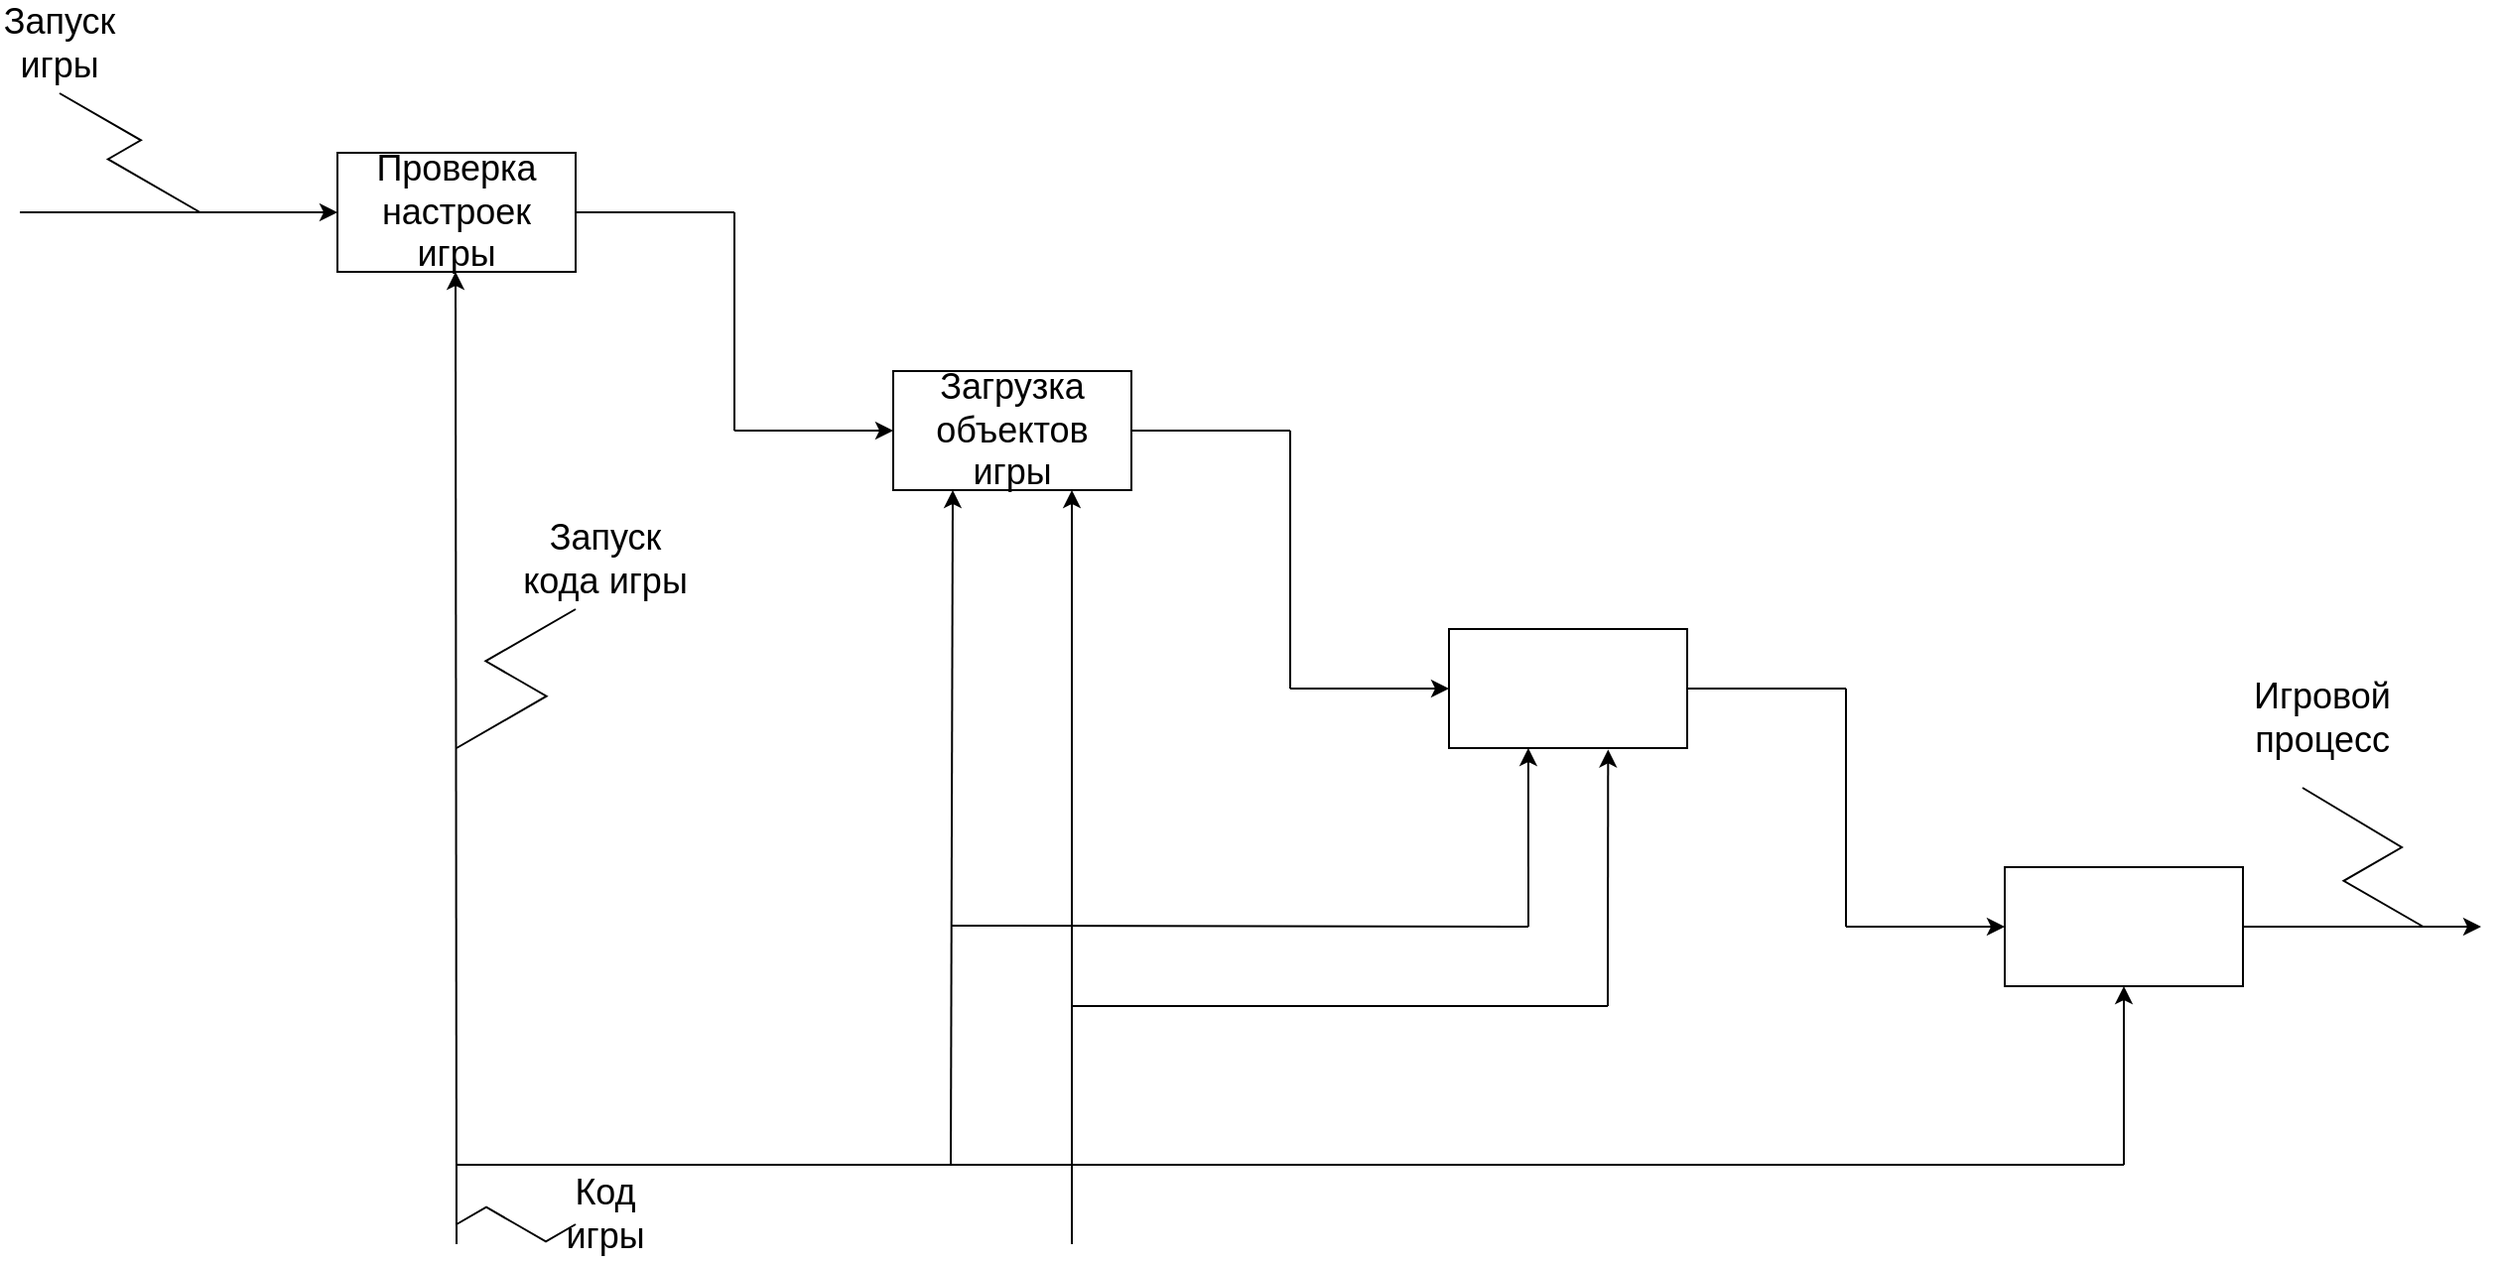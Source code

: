 <mxfile version="16.5.2" type="github">
  <diagram id="0rt308iwQVevWBFHbdOO" name="Page-1">
    <mxGraphModel dx="1479" dy="940" grid="1" gridSize="10" guides="1" tooltips="1" connect="1" arrows="1" fold="1" page="1" pageScale="1" pageWidth="827" pageHeight="1169" math="0" shadow="0">
      <root>
        <mxCell id="0" />
        <mxCell id="1" parent="0" />
        <mxCell id="VJB9siA8XY8fAcmHpxph-1" value="" style="endArrow=classic;html=1;rounded=0;" edge="1" parent="1">
          <mxGeometry width="50" height="50" relative="1" as="geometry">
            <mxPoint x="-80" y="120" as="sourcePoint" />
            <mxPoint x="80" y="120" as="targetPoint" />
          </mxGeometry>
        </mxCell>
        <mxCell id="VJB9siA8XY8fAcmHpxph-2" value="Проверка настроек игры" style="rounded=0;whiteSpace=wrap;html=1;fontSize=18;" vertex="1" parent="1">
          <mxGeometry x="80" y="90" width="120" height="60" as="geometry" />
        </mxCell>
        <mxCell id="VJB9siA8XY8fAcmHpxph-4" value="" style="endArrow=none;html=1;rounded=0;" edge="1" parent="1">
          <mxGeometry width="50" height="50" relative="1" as="geometry">
            <mxPoint x="200" y="120" as="sourcePoint" />
            <mxPoint x="280" y="120" as="targetPoint" />
          </mxGeometry>
        </mxCell>
        <mxCell id="VJB9siA8XY8fAcmHpxph-5" value="" style="endArrow=none;html=1;rounded=0;" edge="1" parent="1">
          <mxGeometry width="50" height="50" relative="1" as="geometry">
            <mxPoint x="280" y="230" as="sourcePoint" />
            <mxPoint x="280" y="120" as="targetPoint" />
          </mxGeometry>
        </mxCell>
        <mxCell id="VJB9siA8XY8fAcmHpxph-6" value="" style="endArrow=classic;html=1;rounded=0;" edge="1" parent="1">
          <mxGeometry width="50" height="50" relative="1" as="geometry">
            <mxPoint x="280" y="230" as="sourcePoint" />
            <mxPoint x="360" y="230" as="targetPoint" />
          </mxGeometry>
        </mxCell>
        <mxCell id="VJB9siA8XY8fAcmHpxph-7" value="Загрузка объектов игры" style="rounded=0;whiteSpace=wrap;html=1;fontSize=18;" vertex="1" parent="1">
          <mxGeometry x="360" y="200" width="120" height="60" as="geometry" />
        </mxCell>
        <mxCell id="VJB9siA8XY8fAcmHpxph-8" value="" style="endArrow=none;html=1;rounded=0;" edge="1" parent="1">
          <mxGeometry width="50" height="50" relative="1" as="geometry">
            <mxPoint x="480" y="230" as="sourcePoint" />
            <mxPoint x="560" y="230" as="targetPoint" />
          </mxGeometry>
        </mxCell>
        <mxCell id="VJB9siA8XY8fAcmHpxph-9" value="" style="endArrow=none;html=1;rounded=0;" edge="1" parent="1">
          <mxGeometry width="50" height="50" relative="1" as="geometry">
            <mxPoint x="560" y="360" as="sourcePoint" />
            <mxPoint x="560" y="230" as="targetPoint" />
          </mxGeometry>
        </mxCell>
        <mxCell id="VJB9siA8XY8fAcmHpxph-10" value="" style="endArrow=classic;html=1;rounded=0;" edge="1" parent="1" target="VJB9siA8XY8fAcmHpxph-11">
          <mxGeometry width="50" height="50" relative="1" as="geometry">
            <mxPoint x="560" y="360" as="sourcePoint" />
            <mxPoint x="640" y="360" as="targetPoint" />
          </mxGeometry>
        </mxCell>
        <mxCell id="VJB9siA8XY8fAcmHpxph-11" value="" style="rounded=0;whiteSpace=wrap;html=1;" vertex="1" parent="1">
          <mxGeometry x="640" y="330" width="120" height="60" as="geometry" />
        </mxCell>
        <mxCell id="VJB9siA8XY8fAcmHpxph-12" value="" style="endArrow=none;html=1;rounded=0;" edge="1" parent="1">
          <mxGeometry width="50" height="50" relative="1" as="geometry">
            <mxPoint x="760" y="360" as="sourcePoint" />
            <mxPoint x="840" y="360" as="targetPoint" />
          </mxGeometry>
        </mxCell>
        <mxCell id="VJB9siA8XY8fAcmHpxph-14" value="" style="endArrow=none;html=1;rounded=0;" edge="1" parent="1">
          <mxGeometry width="50" height="50" relative="1" as="geometry">
            <mxPoint x="840" y="480" as="sourcePoint" />
            <mxPoint x="840" y="360" as="targetPoint" />
          </mxGeometry>
        </mxCell>
        <mxCell id="VJB9siA8XY8fAcmHpxph-16" value="" style="endArrow=classic;html=1;rounded=0;" edge="1" parent="1">
          <mxGeometry width="50" height="50" relative="1" as="geometry">
            <mxPoint x="840" y="480" as="sourcePoint" />
            <mxPoint x="920" y="480" as="targetPoint" />
          </mxGeometry>
        </mxCell>
        <mxCell id="VJB9siA8XY8fAcmHpxph-17" value="" style="rounded=0;whiteSpace=wrap;html=1;" vertex="1" parent="1">
          <mxGeometry x="920" y="450" width="120" height="60" as="geometry" />
        </mxCell>
        <mxCell id="VJB9siA8XY8fAcmHpxph-18" value="" style="endArrow=classic;html=1;rounded=0;" edge="1" parent="1">
          <mxGeometry width="50" height="50" relative="1" as="geometry">
            <mxPoint x="140" y="640" as="sourcePoint" />
            <mxPoint x="139.5" y="150" as="targetPoint" />
          </mxGeometry>
        </mxCell>
        <mxCell id="VJB9siA8XY8fAcmHpxph-19" value="" style="endArrow=none;html=1;rounded=0;" edge="1" parent="1">
          <mxGeometry width="50" height="50" relative="1" as="geometry">
            <mxPoint x="140" y="600" as="sourcePoint" />
            <mxPoint x="980" y="600" as="targetPoint" />
          </mxGeometry>
        </mxCell>
        <mxCell id="VJB9siA8XY8fAcmHpxph-20" value="" style="endArrow=classic;html=1;rounded=0;entryX=0.5;entryY=1;entryDx=0;entryDy=0;" edge="1" parent="1" target="VJB9siA8XY8fAcmHpxph-17">
          <mxGeometry width="50" height="50" relative="1" as="geometry">
            <mxPoint x="980" y="600" as="sourcePoint" />
            <mxPoint x="1030" y="550" as="targetPoint" />
          </mxGeometry>
        </mxCell>
        <mxCell id="VJB9siA8XY8fAcmHpxph-21" value="" style="endArrow=classic;html=1;rounded=0;entryX=0.25;entryY=1;entryDx=0;entryDy=0;" edge="1" parent="1" target="VJB9siA8XY8fAcmHpxph-7">
          <mxGeometry width="50" height="50" relative="1" as="geometry">
            <mxPoint x="389" y="600" as="sourcePoint" />
            <mxPoint x="439" y="550" as="targetPoint" />
          </mxGeometry>
        </mxCell>
        <mxCell id="VJB9siA8XY8fAcmHpxph-22" value="" style="endArrow=none;html=1;rounded=0;" edge="1" parent="1">
          <mxGeometry width="50" height="50" relative="1" as="geometry">
            <mxPoint x="389" y="479.5" as="sourcePoint" />
            <mxPoint x="680" y="480" as="targetPoint" />
          </mxGeometry>
        </mxCell>
        <mxCell id="VJB9siA8XY8fAcmHpxph-24" value="" style="endArrow=classic;html=1;rounded=0;" edge="1" parent="1">
          <mxGeometry width="50" height="50" relative="1" as="geometry">
            <mxPoint x="450" y="640" as="sourcePoint" />
            <mxPoint x="450" y="260" as="targetPoint" />
          </mxGeometry>
        </mxCell>
        <mxCell id="VJB9siA8XY8fAcmHpxph-25" value="" style="endArrow=none;html=1;rounded=0;" edge="1" parent="1">
          <mxGeometry width="50" height="50" relative="1" as="geometry">
            <mxPoint x="450" y="520" as="sourcePoint" />
            <mxPoint x="720" y="520" as="targetPoint" />
          </mxGeometry>
        </mxCell>
        <mxCell id="VJB9siA8XY8fAcmHpxph-27" value="" style="endArrow=classic;html=1;rounded=0;entryX=0.333;entryY=1;entryDx=0;entryDy=0;entryPerimeter=0;" edge="1" parent="1" target="VJB9siA8XY8fAcmHpxph-11">
          <mxGeometry width="50" height="50" relative="1" as="geometry">
            <mxPoint x="680" y="480" as="sourcePoint" />
            <mxPoint x="730" y="430" as="targetPoint" />
          </mxGeometry>
        </mxCell>
        <mxCell id="VJB9siA8XY8fAcmHpxph-29" value="" style="endArrow=classic;html=1;rounded=0;entryX=0.668;entryY=1.012;entryDx=0;entryDy=0;entryPerimeter=0;" edge="1" parent="1" target="VJB9siA8XY8fAcmHpxph-11">
          <mxGeometry width="50" height="50" relative="1" as="geometry">
            <mxPoint x="720" y="520" as="sourcePoint" />
            <mxPoint x="770" y="470" as="targetPoint" />
          </mxGeometry>
        </mxCell>
        <mxCell id="VJB9siA8XY8fAcmHpxph-30" value="" style="edgeStyle=isometricEdgeStyle;endArrow=none;html=1;elbow=vertical;rounded=0;" edge="1" parent="1">
          <mxGeometry width="50" height="100" relative="1" as="geometry">
            <mxPoint x="10.8" y="120" as="sourcePoint" />
            <mxPoint x="-60" y="60" as="targetPoint" />
            <Array as="points">
              <mxPoint x="-30" y="90" />
            </Array>
          </mxGeometry>
        </mxCell>
        <mxCell id="VJB9siA8XY8fAcmHpxph-31" value="Запуск игры" style="text;html=1;strokeColor=none;fillColor=none;align=center;verticalAlign=middle;whiteSpace=wrap;rounded=0;fontSize=18;" vertex="1" parent="1">
          <mxGeometry x="-90" y="20" width="60" height="30" as="geometry" />
        </mxCell>
        <mxCell id="VJB9siA8XY8fAcmHpxph-32" value="" style="endArrow=classic;html=1;rounded=0;fontSize=18;" edge="1" parent="1">
          <mxGeometry width="50" height="50" relative="1" as="geometry">
            <mxPoint x="1040" y="480" as="sourcePoint" />
            <mxPoint x="1160" y="480" as="targetPoint" />
          </mxGeometry>
        </mxCell>
        <mxCell id="VJB9siA8XY8fAcmHpxph-33" value="" style="edgeStyle=isometricEdgeStyle;endArrow=none;html=1;elbow=vertical;rounded=0;fontSize=18;" edge="1" parent="1">
          <mxGeometry width="50" height="100" relative="1" as="geometry">
            <mxPoint x="1130.8" y="480" as="sourcePoint" />
            <mxPoint x="1070" y="410" as="targetPoint" />
            <Array as="points">
              <mxPoint x="1120" y="440" />
            </Array>
          </mxGeometry>
        </mxCell>
        <mxCell id="VJB9siA8XY8fAcmHpxph-34" value="Игровой процесс" style="text;html=1;strokeColor=none;fillColor=none;align=center;verticalAlign=middle;whiteSpace=wrap;rounded=0;fontSize=18;" vertex="1" parent="1">
          <mxGeometry x="1050" y="360" width="60" height="30" as="geometry" />
        </mxCell>
        <mxCell id="VJB9siA8XY8fAcmHpxph-35" value="" style="edgeStyle=isometricEdgeStyle;endArrow=none;html=1;rounded=0;fontSize=18;" edge="1" parent="1">
          <mxGeometry width="50" height="100" relative="1" as="geometry">
            <mxPoint x="140" y="390" as="sourcePoint" />
            <mxPoint x="200" y="320" as="targetPoint" />
          </mxGeometry>
        </mxCell>
        <mxCell id="VJB9siA8XY8fAcmHpxph-36" value="Запуск кода игры" style="text;html=1;strokeColor=none;fillColor=none;align=center;verticalAlign=middle;whiteSpace=wrap;rounded=0;fontSize=18;" vertex="1" parent="1">
          <mxGeometry x="170" y="280" width="90" height="30" as="geometry" />
        </mxCell>
        <mxCell id="VJB9siA8XY8fAcmHpxph-37" value="" style="edgeStyle=isometricEdgeStyle;endArrow=none;html=1;rounded=0;fontSize=18;" edge="1" parent="1">
          <mxGeometry width="50" height="100" relative="1" as="geometry">
            <mxPoint x="140" y="630" as="sourcePoint" />
            <mxPoint x="200" y="630" as="targetPoint" />
          </mxGeometry>
        </mxCell>
        <mxCell id="VJB9siA8XY8fAcmHpxph-38" value="Код игры" style="text;html=1;strokeColor=none;fillColor=none;align=center;verticalAlign=middle;whiteSpace=wrap;rounded=0;fontSize=18;" vertex="1" parent="1">
          <mxGeometry x="185" y="610" width="60" height="30" as="geometry" />
        </mxCell>
      </root>
    </mxGraphModel>
  </diagram>
</mxfile>
